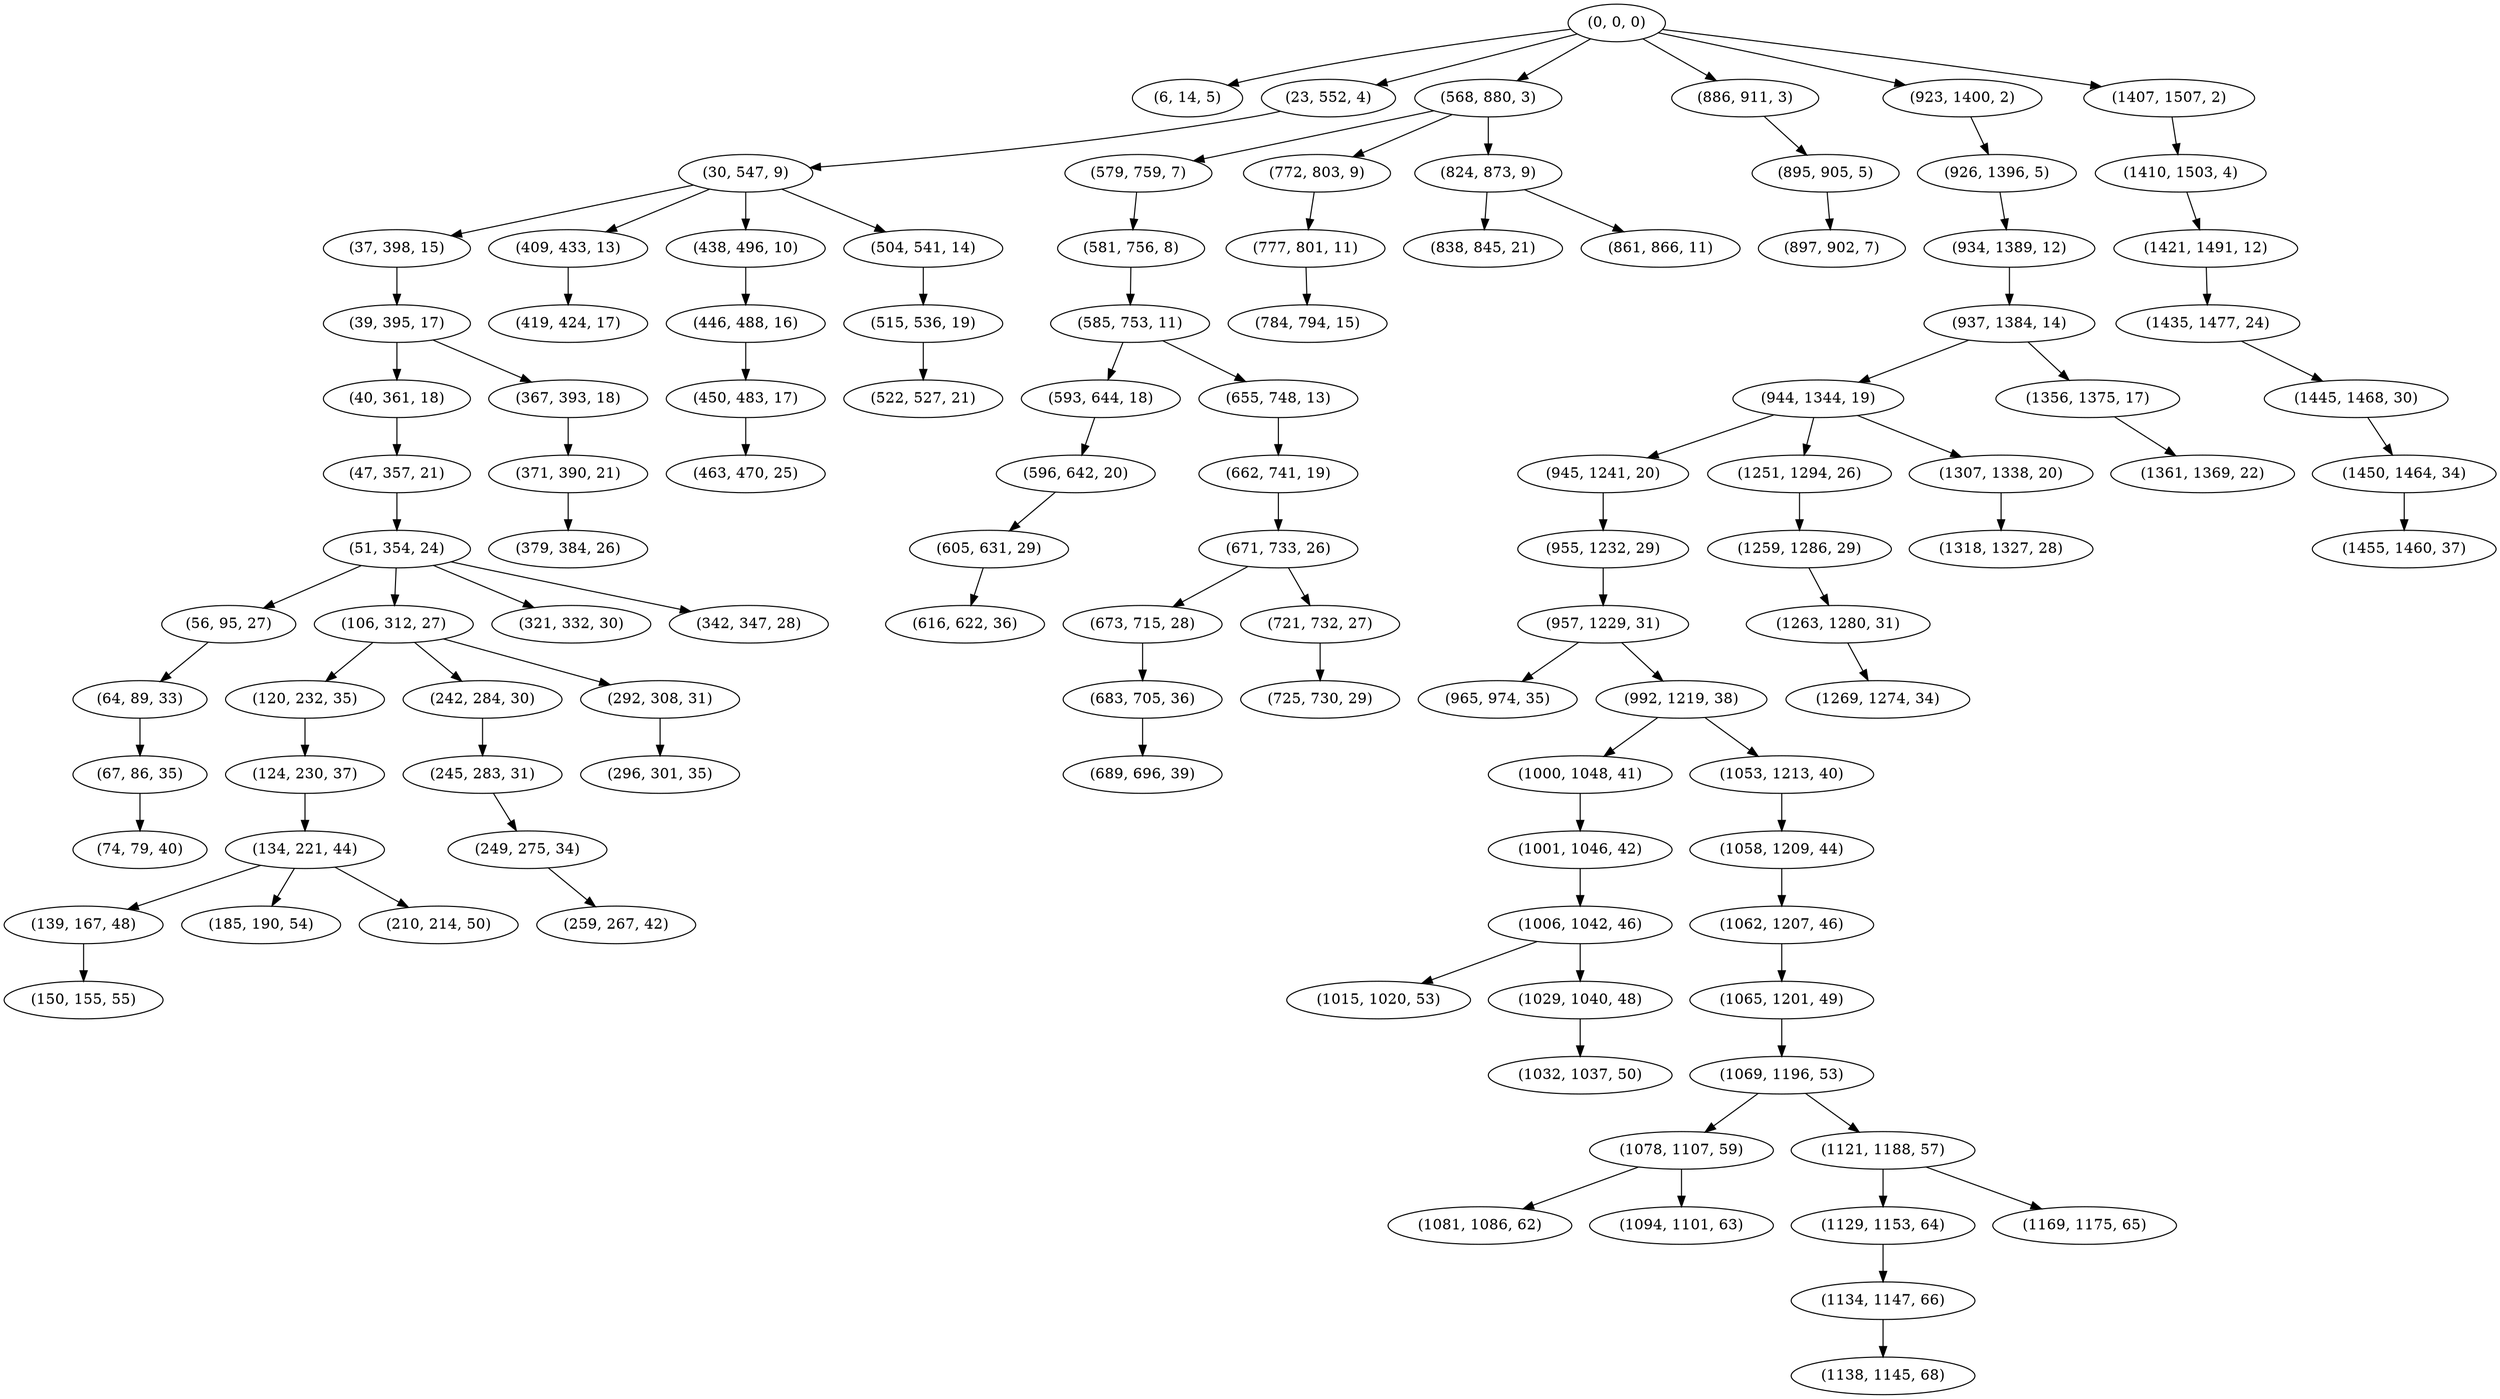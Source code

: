 digraph tree {
    "(0, 0, 0)";
    "(6, 14, 5)";
    "(23, 552, 4)";
    "(30, 547, 9)";
    "(37, 398, 15)";
    "(39, 395, 17)";
    "(40, 361, 18)";
    "(47, 357, 21)";
    "(51, 354, 24)";
    "(56, 95, 27)";
    "(64, 89, 33)";
    "(67, 86, 35)";
    "(74, 79, 40)";
    "(106, 312, 27)";
    "(120, 232, 35)";
    "(124, 230, 37)";
    "(134, 221, 44)";
    "(139, 167, 48)";
    "(150, 155, 55)";
    "(185, 190, 54)";
    "(210, 214, 50)";
    "(242, 284, 30)";
    "(245, 283, 31)";
    "(249, 275, 34)";
    "(259, 267, 42)";
    "(292, 308, 31)";
    "(296, 301, 35)";
    "(321, 332, 30)";
    "(342, 347, 28)";
    "(367, 393, 18)";
    "(371, 390, 21)";
    "(379, 384, 26)";
    "(409, 433, 13)";
    "(419, 424, 17)";
    "(438, 496, 10)";
    "(446, 488, 16)";
    "(450, 483, 17)";
    "(463, 470, 25)";
    "(504, 541, 14)";
    "(515, 536, 19)";
    "(522, 527, 21)";
    "(568, 880, 3)";
    "(579, 759, 7)";
    "(581, 756, 8)";
    "(585, 753, 11)";
    "(593, 644, 18)";
    "(596, 642, 20)";
    "(605, 631, 29)";
    "(616, 622, 36)";
    "(655, 748, 13)";
    "(662, 741, 19)";
    "(671, 733, 26)";
    "(673, 715, 28)";
    "(683, 705, 36)";
    "(689, 696, 39)";
    "(721, 732, 27)";
    "(725, 730, 29)";
    "(772, 803, 9)";
    "(777, 801, 11)";
    "(784, 794, 15)";
    "(824, 873, 9)";
    "(838, 845, 21)";
    "(861, 866, 11)";
    "(886, 911, 3)";
    "(895, 905, 5)";
    "(897, 902, 7)";
    "(923, 1400, 2)";
    "(926, 1396, 5)";
    "(934, 1389, 12)";
    "(937, 1384, 14)";
    "(944, 1344, 19)";
    "(945, 1241, 20)";
    "(955, 1232, 29)";
    "(957, 1229, 31)";
    "(965, 974, 35)";
    "(992, 1219, 38)";
    "(1000, 1048, 41)";
    "(1001, 1046, 42)";
    "(1006, 1042, 46)";
    "(1015, 1020, 53)";
    "(1029, 1040, 48)";
    "(1032, 1037, 50)";
    "(1053, 1213, 40)";
    "(1058, 1209, 44)";
    "(1062, 1207, 46)";
    "(1065, 1201, 49)";
    "(1069, 1196, 53)";
    "(1078, 1107, 59)";
    "(1081, 1086, 62)";
    "(1094, 1101, 63)";
    "(1121, 1188, 57)";
    "(1129, 1153, 64)";
    "(1134, 1147, 66)";
    "(1138, 1145, 68)";
    "(1169, 1175, 65)";
    "(1251, 1294, 26)";
    "(1259, 1286, 29)";
    "(1263, 1280, 31)";
    "(1269, 1274, 34)";
    "(1307, 1338, 20)";
    "(1318, 1327, 28)";
    "(1356, 1375, 17)";
    "(1361, 1369, 22)";
    "(1407, 1507, 2)";
    "(1410, 1503, 4)";
    "(1421, 1491, 12)";
    "(1435, 1477, 24)";
    "(1445, 1468, 30)";
    "(1450, 1464, 34)";
    "(1455, 1460, 37)";
    "(0, 0, 0)" -> "(6, 14, 5)";
    "(0, 0, 0)" -> "(23, 552, 4)";
    "(0, 0, 0)" -> "(568, 880, 3)";
    "(0, 0, 0)" -> "(886, 911, 3)";
    "(0, 0, 0)" -> "(923, 1400, 2)";
    "(0, 0, 0)" -> "(1407, 1507, 2)";
    "(23, 552, 4)" -> "(30, 547, 9)";
    "(30, 547, 9)" -> "(37, 398, 15)";
    "(30, 547, 9)" -> "(409, 433, 13)";
    "(30, 547, 9)" -> "(438, 496, 10)";
    "(30, 547, 9)" -> "(504, 541, 14)";
    "(37, 398, 15)" -> "(39, 395, 17)";
    "(39, 395, 17)" -> "(40, 361, 18)";
    "(39, 395, 17)" -> "(367, 393, 18)";
    "(40, 361, 18)" -> "(47, 357, 21)";
    "(47, 357, 21)" -> "(51, 354, 24)";
    "(51, 354, 24)" -> "(56, 95, 27)";
    "(51, 354, 24)" -> "(106, 312, 27)";
    "(51, 354, 24)" -> "(321, 332, 30)";
    "(51, 354, 24)" -> "(342, 347, 28)";
    "(56, 95, 27)" -> "(64, 89, 33)";
    "(64, 89, 33)" -> "(67, 86, 35)";
    "(67, 86, 35)" -> "(74, 79, 40)";
    "(106, 312, 27)" -> "(120, 232, 35)";
    "(106, 312, 27)" -> "(242, 284, 30)";
    "(106, 312, 27)" -> "(292, 308, 31)";
    "(120, 232, 35)" -> "(124, 230, 37)";
    "(124, 230, 37)" -> "(134, 221, 44)";
    "(134, 221, 44)" -> "(139, 167, 48)";
    "(134, 221, 44)" -> "(185, 190, 54)";
    "(134, 221, 44)" -> "(210, 214, 50)";
    "(139, 167, 48)" -> "(150, 155, 55)";
    "(242, 284, 30)" -> "(245, 283, 31)";
    "(245, 283, 31)" -> "(249, 275, 34)";
    "(249, 275, 34)" -> "(259, 267, 42)";
    "(292, 308, 31)" -> "(296, 301, 35)";
    "(367, 393, 18)" -> "(371, 390, 21)";
    "(371, 390, 21)" -> "(379, 384, 26)";
    "(409, 433, 13)" -> "(419, 424, 17)";
    "(438, 496, 10)" -> "(446, 488, 16)";
    "(446, 488, 16)" -> "(450, 483, 17)";
    "(450, 483, 17)" -> "(463, 470, 25)";
    "(504, 541, 14)" -> "(515, 536, 19)";
    "(515, 536, 19)" -> "(522, 527, 21)";
    "(568, 880, 3)" -> "(579, 759, 7)";
    "(568, 880, 3)" -> "(772, 803, 9)";
    "(568, 880, 3)" -> "(824, 873, 9)";
    "(579, 759, 7)" -> "(581, 756, 8)";
    "(581, 756, 8)" -> "(585, 753, 11)";
    "(585, 753, 11)" -> "(593, 644, 18)";
    "(585, 753, 11)" -> "(655, 748, 13)";
    "(593, 644, 18)" -> "(596, 642, 20)";
    "(596, 642, 20)" -> "(605, 631, 29)";
    "(605, 631, 29)" -> "(616, 622, 36)";
    "(655, 748, 13)" -> "(662, 741, 19)";
    "(662, 741, 19)" -> "(671, 733, 26)";
    "(671, 733, 26)" -> "(673, 715, 28)";
    "(671, 733, 26)" -> "(721, 732, 27)";
    "(673, 715, 28)" -> "(683, 705, 36)";
    "(683, 705, 36)" -> "(689, 696, 39)";
    "(721, 732, 27)" -> "(725, 730, 29)";
    "(772, 803, 9)" -> "(777, 801, 11)";
    "(777, 801, 11)" -> "(784, 794, 15)";
    "(824, 873, 9)" -> "(838, 845, 21)";
    "(824, 873, 9)" -> "(861, 866, 11)";
    "(886, 911, 3)" -> "(895, 905, 5)";
    "(895, 905, 5)" -> "(897, 902, 7)";
    "(923, 1400, 2)" -> "(926, 1396, 5)";
    "(926, 1396, 5)" -> "(934, 1389, 12)";
    "(934, 1389, 12)" -> "(937, 1384, 14)";
    "(937, 1384, 14)" -> "(944, 1344, 19)";
    "(937, 1384, 14)" -> "(1356, 1375, 17)";
    "(944, 1344, 19)" -> "(945, 1241, 20)";
    "(944, 1344, 19)" -> "(1251, 1294, 26)";
    "(944, 1344, 19)" -> "(1307, 1338, 20)";
    "(945, 1241, 20)" -> "(955, 1232, 29)";
    "(955, 1232, 29)" -> "(957, 1229, 31)";
    "(957, 1229, 31)" -> "(965, 974, 35)";
    "(957, 1229, 31)" -> "(992, 1219, 38)";
    "(992, 1219, 38)" -> "(1000, 1048, 41)";
    "(992, 1219, 38)" -> "(1053, 1213, 40)";
    "(1000, 1048, 41)" -> "(1001, 1046, 42)";
    "(1001, 1046, 42)" -> "(1006, 1042, 46)";
    "(1006, 1042, 46)" -> "(1015, 1020, 53)";
    "(1006, 1042, 46)" -> "(1029, 1040, 48)";
    "(1029, 1040, 48)" -> "(1032, 1037, 50)";
    "(1053, 1213, 40)" -> "(1058, 1209, 44)";
    "(1058, 1209, 44)" -> "(1062, 1207, 46)";
    "(1062, 1207, 46)" -> "(1065, 1201, 49)";
    "(1065, 1201, 49)" -> "(1069, 1196, 53)";
    "(1069, 1196, 53)" -> "(1078, 1107, 59)";
    "(1069, 1196, 53)" -> "(1121, 1188, 57)";
    "(1078, 1107, 59)" -> "(1081, 1086, 62)";
    "(1078, 1107, 59)" -> "(1094, 1101, 63)";
    "(1121, 1188, 57)" -> "(1129, 1153, 64)";
    "(1121, 1188, 57)" -> "(1169, 1175, 65)";
    "(1129, 1153, 64)" -> "(1134, 1147, 66)";
    "(1134, 1147, 66)" -> "(1138, 1145, 68)";
    "(1251, 1294, 26)" -> "(1259, 1286, 29)";
    "(1259, 1286, 29)" -> "(1263, 1280, 31)";
    "(1263, 1280, 31)" -> "(1269, 1274, 34)";
    "(1307, 1338, 20)" -> "(1318, 1327, 28)";
    "(1356, 1375, 17)" -> "(1361, 1369, 22)";
    "(1407, 1507, 2)" -> "(1410, 1503, 4)";
    "(1410, 1503, 4)" -> "(1421, 1491, 12)";
    "(1421, 1491, 12)" -> "(1435, 1477, 24)";
    "(1435, 1477, 24)" -> "(1445, 1468, 30)";
    "(1445, 1468, 30)" -> "(1450, 1464, 34)";
    "(1450, 1464, 34)" -> "(1455, 1460, 37)";
}
